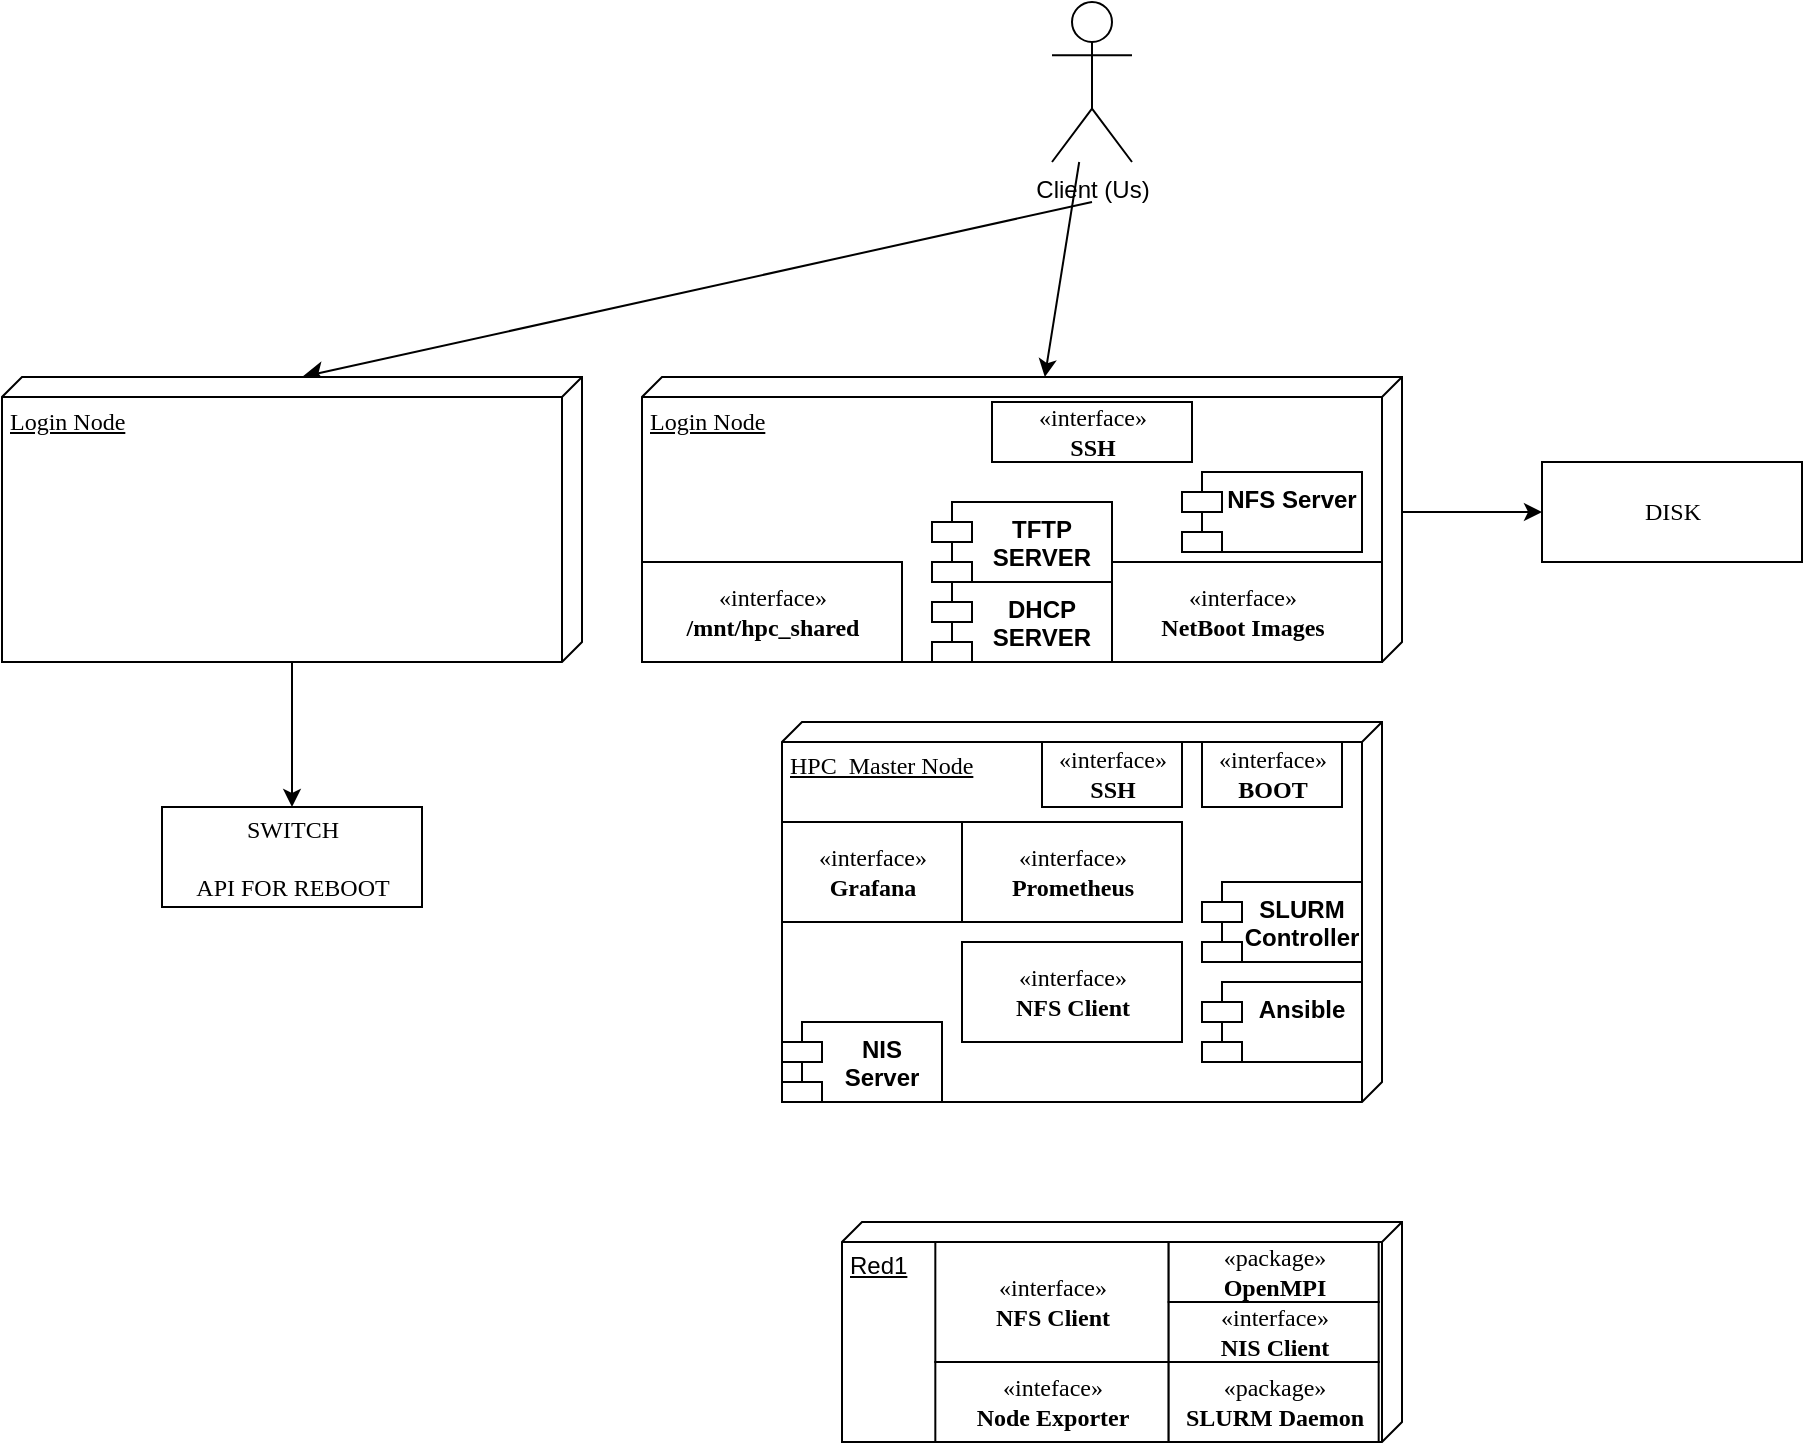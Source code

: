 <mxfile>
    <diagram name="Page-1" id="5f0bae14-7c28-e335-631c-24af17079c00">
        <mxGraphModel dx="1431" dy="1654" grid="1" gridSize="10" guides="1" tooltips="1" connect="1" arrows="1" fold="1" page="1" pageScale="1" pageWidth="1100" pageHeight="850" background="none" math="0" shadow="0">
            <root>
                <mxCell id="0"/>
                <mxCell id="1" parent="0"/>
                <mxCell id="21" style="edgeStyle=none;html=1;entryX=0;entryY=0.5;entryDx=0;entryDy=0;" edge="1" parent="1" source="7RKxuz30Merwhc904fk3-26" target="20">
                    <mxGeometry relative="1" as="geometry"/>
                </mxCell>
                <mxCell id="39150e848f15840c-1" value="Login Node" style="verticalAlign=top;align=left;spacingTop=8;spacingLeft=2;spacingRight=12;shape=cube;size=10;direction=south;fontStyle=4;html=1;rounded=0;shadow=0;comic=0;labelBackgroundColor=none;strokeWidth=1;fontFamily=Verdana;fontSize=12;FillColor=#006400;rotation=0;" parent="1" vertex="1">
                    <mxGeometry x="700" y="-562.5" width="380" height="142.5" as="geometry"/>
                </mxCell>
                <mxCell id="39150e848f15840c-2" value="HPC_Master Node" style="verticalAlign=top;align=left;spacingTop=8;spacingLeft=2;spacingRight=12;shape=cube;size=10;direction=south;fontStyle=4;html=1;rounded=0;shadow=0;comic=0;labelBackgroundColor=none;strokeWidth=1;fontFamily=Verdana;fontSize=12" parent="1" vertex="1">
                    <mxGeometry x="770" y="-390" width="300" height="190" as="geometry"/>
                </mxCell>
                <mxCell id="26" style="edgeStyle=none;html=1;" edge="1" parent="1" source="e2PQEoeL9oT5j41XfhCf-1" target="39150e848f15840c-1">
                    <mxGeometry relative="1" as="geometry"/>
                </mxCell>
                <mxCell id="e2PQEoeL9oT5j41XfhCf-1" value="Client (Us)" style="shape=umlActor;verticalLabelPosition=bottom;verticalAlign=top;html=1;outlineConnect=0;" parent="1" vertex="1">
                    <mxGeometry x="905" y="-750" width="40" height="80" as="geometry"/>
                </mxCell>
                <mxCell id="e2PQEoeL9oT5j41XfhCf-15" value="«interface»&lt;br&gt;&lt;b&gt;NetBoot Images&lt;br&gt;&lt;/b&gt;" style="html=1;rounded=0;shadow=0;comic=0;labelBackgroundColor=none;strokeWidth=1;fontFamily=Verdana;fontSize=12;align=center;" parent="1" vertex="1">
                    <mxGeometry x="930" y="-470" width="140" height="50" as="geometry"/>
                </mxCell>
                <mxCell id="2" value="&lt;b&gt;SLURM Controller&lt;/b&gt;" style="shape=module;align=left;spacingLeft=20;align=center;verticalAlign=top;whiteSpace=wrap;html=1;" parent="1" vertex="1">
                    <mxGeometry x="980" y="-310" width="80" height="40" as="geometry"/>
                </mxCell>
                <mxCell id="4" value="&lt;b&gt;NIS Server&lt;/b&gt;" style="shape=module;align=left;spacingLeft=20;align=center;verticalAlign=top;whiteSpace=wrap;html=1;" parent="1" vertex="1">
                    <mxGeometry x="770" y="-240" width="80" height="40" as="geometry"/>
                </mxCell>
                <mxCell id="5" value="«interface»&lt;br&gt;&lt;b&gt;NFS Client&lt;/b&gt;" style="html=1;rounded=0;shadow=0;comic=0;labelBackgroundColor=none;strokeWidth=1;fontFamily=Verdana;fontSize=12;align=center;" parent="1" vertex="1">
                    <mxGeometry x="860" y="-280" width="110" height="50" as="geometry"/>
                </mxCell>
                <mxCell id="7" value="" style="group" parent="1" vertex="1" connectable="0">
                    <mxGeometry x="800" y="-140" width="280" height="110" as="geometry"/>
                </mxCell>
                <mxCell id="8" value="Red1&lt;div&gt;&lt;br&gt;&lt;/div&gt;" style="verticalAlign=top;align=left;spacingTop=8;spacingLeft=2;spacingRight=12;shape=cube;size=10;direction=south;fontStyle=4;html=1;whiteSpace=wrap;" parent="7" vertex="1">
                    <mxGeometry width="280" height="110" as="geometry"/>
                </mxCell>
                <mxCell id="9" value="«interface»&lt;br&gt;&lt;b&gt;NFS Client&lt;/b&gt;" style="html=1;rounded=0;shadow=0;comic=0;labelBackgroundColor=none;strokeWidth=1;fontFamily=Verdana;fontSize=12;align=center;" parent="7" vertex="1">
                    <mxGeometry x="46.667" y="10" width="116.667" height="60" as="geometry"/>
                </mxCell>
                <mxCell id="10" value="«package»&lt;br&gt;&lt;b&gt;OpenMPI&lt;/b&gt;" style="html=1;rounded=0;shadow=0;comic=0;labelBackgroundColor=none;strokeWidth=1;fontFamily=Verdana;fontSize=12;align=center;" parent="7" vertex="1">
                    <mxGeometry x="163.333" y="10" width="105" height="30" as="geometry"/>
                </mxCell>
                <mxCell id="11" value="«inteface»&lt;br&gt;&lt;b&gt;Node Exporter&lt;/b&gt;" style="html=1;rounded=0;shadow=0;comic=0;labelBackgroundColor=none;strokeWidth=1;fontFamily=Verdana;fontSize=12;align=center;" parent="7" vertex="1">
                    <mxGeometry x="46.667" y="70" width="116.667" height="40" as="geometry"/>
                </mxCell>
                <mxCell id="7RKxuz30Merwhc904fk3-25" value="«interface»&lt;br&gt;&lt;b&gt;NIS Client&lt;/b&gt;" style="html=1;rounded=0;shadow=0;comic=0;labelBackgroundColor=none;strokeWidth=1;fontFamily=Verdana;fontSize=12;align=center;" parent="7" vertex="1">
                    <mxGeometry x="163.333" y="40" width="105" height="30" as="geometry"/>
                </mxCell>
                <mxCell id="7RKxuz30Merwhc904fk3-24" value="«package»&lt;br&gt;&lt;b&gt;SLURM Daemon&lt;/b&gt;" style="html=1;rounded=0;shadow=0;comic=0;labelBackgroundColor=none;strokeWidth=1;fontFamily=Verdana;fontSize=12;align=center;" parent="7" vertex="1">
                    <mxGeometry x="163.333" y="70" width="105" height="40" as="geometry"/>
                </mxCell>
                <mxCell id="12" value="&lt;b&gt;Ansible&lt;/b&gt;" style="shape=module;align=left;spacingLeft=20;align=center;verticalAlign=top;whiteSpace=wrap;html=1;" parent="1" vertex="1">
                    <mxGeometry x="980" y="-260" width="80" height="40" as="geometry"/>
                </mxCell>
                <mxCell id="16" value="«interface»&lt;br&gt;&lt;b&gt;SSH&lt;/b&gt;" style="html=1;rounded=0;shadow=0;comic=0;labelBackgroundColor=none;strokeWidth=1;fontFamily=Verdana;fontSize=12;align=center;" parent="1" vertex="1">
                    <mxGeometry x="875" y="-550" width="100" height="30" as="geometry"/>
                </mxCell>
                <mxCell id="17" value="«interface»&lt;br&gt;&lt;b&gt;SSH&lt;/b&gt;" style="html=1;rounded=0;shadow=0;comic=0;labelBackgroundColor=none;strokeWidth=1;fontFamily=Verdana;fontSize=12;align=center;" parent="1" vertex="1">
                    <mxGeometry x="900" y="-380" width="70" height="32.5" as="geometry"/>
                </mxCell>
                <mxCell id="7RKxuz30Merwhc904fk3-26" value="&lt;b&gt;NFS Server&lt;br&gt;&lt;br&gt;&lt;/b&gt;" style="shape=module;align=left;spacingLeft=20;align=center;verticalAlign=top;whiteSpace=wrap;html=1;" parent="1" vertex="1">
                    <mxGeometry x="970" y="-515" width="90" height="40" as="geometry"/>
                </mxCell>
                <mxCell id="7RKxuz30Merwhc904fk3-29" value="«interface»&lt;br&gt;&lt;b&gt;Prometheus&lt;/b&gt;" style="html=1;rounded=0;shadow=0;comic=0;labelBackgroundColor=none;strokeWidth=1;fontFamily=Verdana;fontSize=12;align=center;" parent="1" vertex="1">
                    <mxGeometry x="860" y="-340" width="110" height="50" as="geometry"/>
                </mxCell>
                <mxCell id="7RKxuz30Merwhc904fk3-31" style="edgeStyle=none;curved=1;rounded=0;orthogonalLoop=1;jettySize=auto;html=1;fontSize=12;startSize=8;endSize=8;entryX=0;entryY=0;entryDx=0;entryDy=140;entryPerimeter=0;" parent="1" target="24" edge="1">
                    <mxGeometry relative="1" as="geometry">
                        <mxPoint x="925" y="-650" as="sourcePoint"/>
                    </mxGeometry>
                </mxCell>
                <mxCell id="7RKxuz30Merwhc904fk3-32" value="«interface»&lt;br&gt;&lt;b&gt;Grafana&lt;/b&gt;" style="html=1;rounded=0;shadow=0;comic=0;labelBackgroundColor=none;strokeWidth=1;fontFamily=Verdana;fontSize=12;align=center;" parent="1" vertex="1">
                    <mxGeometry x="770" y="-340" width="90" height="50" as="geometry"/>
                </mxCell>
                <mxCell id="7RKxuz30Merwhc904fk3-34" value="«interface»&lt;br&gt;&lt;b&gt;/mnt/hpc_shared&lt;/b&gt;" style="html=1;rounded=0;shadow=0;comic=0;labelBackgroundColor=none;strokeWidth=1;fontFamily=Verdana;fontSize=12;align=center;" parent="1" vertex="1">
                    <mxGeometry x="700" y="-470" width="130" height="50" as="geometry"/>
                </mxCell>
                <mxCell id="18" value="&lt;b&gt;TFTP SERVER&lt;/b&gt;&lt;span style=&quot;font-family: monospace; font-size: 0px; text-align: start; text-wrap-mode: nowrap;&quot;&gt;%3CmxGraphModel%3E%3Croot%3E%3CmxCell%20id%3D%220%22%2F%3E%3CmxCell%20id%3D%221%22%20parent%3D%220%22%2F%3E%3CmxCell%20id%3D%222%22%20value%3D%22%26lt%3Bb%26gt%3BNFS%20Server%26lt%3Bbr%26gt%3B%26lt%3Bbr%26gt%3B%26lt%3B%2Fb%26gt%3B%22%20style%3D%22shape%3Dmodule%3Balign%3Dleft%3BspacingLeft%3D20%3Balign%3Dcenter%3BverticalAlign%3Dtop%3BwhiteSpace%3Dwrap%3Bhtml%3D1%3B%22%20vertex%3D%221%22%20parent%3D%221%22%3E%3CmxGeometry%20x%3D%22770%22%20y%3D%22-465%22%20width%3D%2290%22%20height%3D%2240%22%20as%3D%22geometry%22%2F%3E%3C%2FmxCell%3E%3C%2Froot%3E%3C%2FmxGraphModel%3E&lt;/span&gt;" style="shape=module;align=left;spacingLeft=20;align=center;verticalAlign=top;whiteSpace=wrap;html=1;" vertex="1" parent="1">
                    <mxGeometry x="845" y="-500" width="90" height="40" as="geometry"/>
                </mxCell>
                <mxCell id="19" value="&lt;b&gt;DHCP SERVER&lt;/b&gt;" style="shape=module;align=left;spacingLeft=20;align=center;verticalAlign=top;whiteSpace=wrap;html=1;" vertex="1" parent="1">
                    <mxGeometry x="845" y="-460" width="90" height="40" as="geometry"/>
                </mxCell>
                <mxCell id="20" value="DISK" style="html=1;rounded=0;shadow=0;comic=0;labelBackgroundColor=none;strokeWidth=1;fontFamily=Verdana;fontSize=12;align=center;" vertex="1" parent="1">
                    <mxGeometry x="1150" y="-520" width="130" height="50" as="geometry"/>
                </mxCell>
                <mxCell id="22" value="«interface»&lt;br&gt;&lt;b&gt;BOOT&lt;/b&gt;" style="html=1;rounded=0;shadow=0;comic=0;labelBackgroundColor=none;strokeWidth=1;fontFamily=Verdana;fontSize=12;align=center;" vertex="1" parent="1">
                    <mxGeometry x="980" y="-380" width="70" height="32.5" as="geometry"/>
                </mxCell>
                <mxCell id="23" value="SWITCH&lt;div&gt;&lt;br&gt;&lt;/div&gt;&lt;div&gt;API FOR REBOOT&lt;/div&gt;" style="html=1;rounded=0;shadow=0;comic=0;labelBackgroundColor=none;strokeWidth=1;fontFamily=Verdana;fontSize=12;align=center;" vertex="1" parent="1">
                    <mxGeometry x="460" y="-347.5" width="130" height="50" as="geometry"/>
                </mxCell>
                <mxCell id="25" style="edgeStyle=none;html=1;" edge="1" parent="1" source="24" target="23">
                    <mxGeometry relative="1" as="geometry"/>
                </mxCell>
                <mxCell id="24" value="Login Node" style="verticalAlign=top;align=left;spacingTop=8;spacingLeft=2;spacingRight=12;shape=cube;size=10;direction=south;fontStyle=4;html=1;rounded=0;shadow=0;comic=0;labelBackgroundColor=none;strokeWidth=1;fontFamily=Verdana;fontSize=12;FillColor=#006400;rotation=0;" vertex="1" parent="1">
                    <mxGeometry x="380" y="-562.5" width="290" height="142.5" as="geometry"/>
                </mxCell>
            </root>
        </mxGraphModel>
    </diagram>
</mxfile>